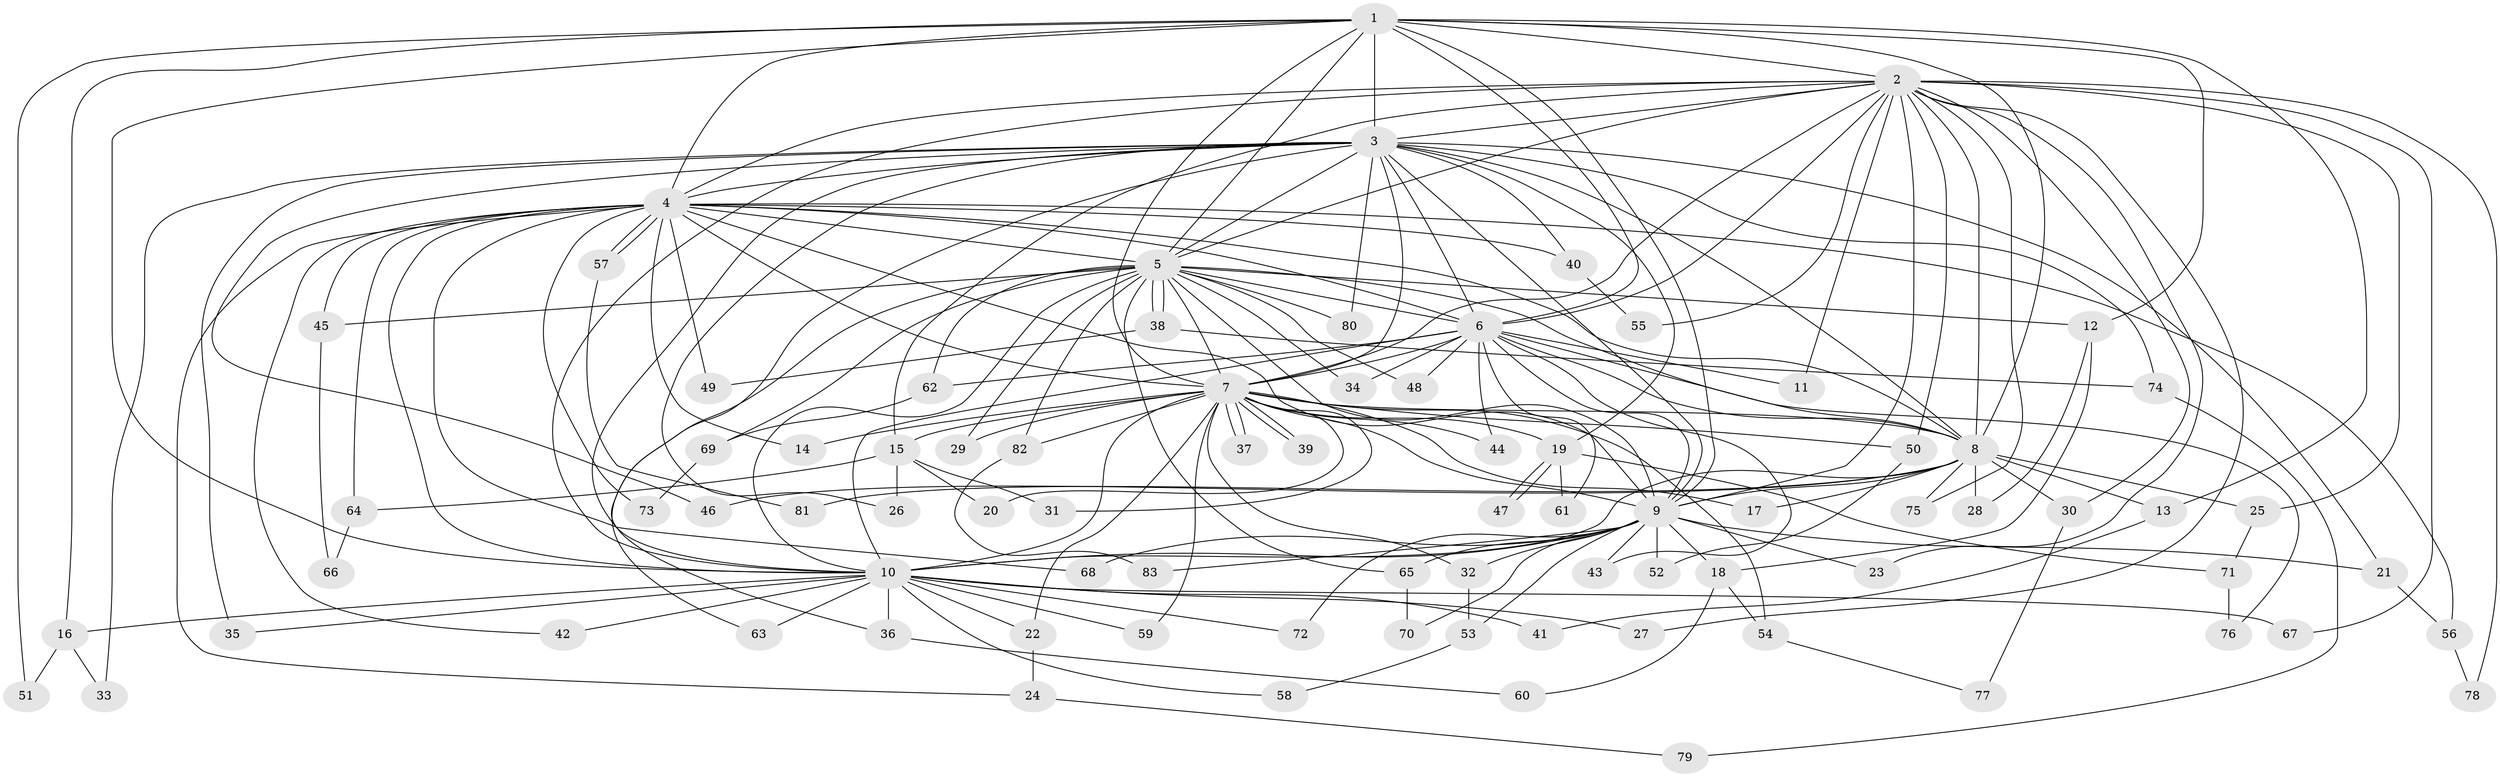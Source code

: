 // coarse degree distribution, {8: 0.04878048780487805, 31: 0.024390243902439025, 11: 0.024390243902439025, 18: 0.024390243902439025, 4: 0.07317073170731707, 2: 0.4878048780487805, 1: 0.14634146341463414, 3: 0.14634146341463414, 6: 0.024390243902439025}
// Generated by graph-tools (version 1.1) at 2025/17/03/04/25 18:17:18]
// undirected, 83 vertices, 191 edges
graph export_dot {
graph [start="1"]
  node [color=gray90,style=filled];
  1;
  2;
  3;
  4;
  5;
  6;
  7;
  8;
  9;
  10;
  11;
  12;
  13;
  14;
  15;
  16;
  17;
  18;
  19;
  20;
  21;
  22;
  23;
  24;
  25;
  26;
  27;
  28;
  29;
  30;
  31;
  32;
  33;
  34;
  35;
  36;
  37;
  38;
  39;
  40;
  41;
  42;
  43;
  44;
  45;
  46;
  47;
  48;
  49;
  50;
  51;
  52;
  53;
  54;
  55;
  56;
  57;
  58;
  59;
  60;
  61;
  62;
  63;
  64;
  65;
  66;
  67;
  68;
  69;
  70;
  71;
  72;
  73;
  74;
  75;
  76;
  77;
  78;
  79;
  80;
  81;
  82;
  83;
  1 -- 2;
  1 -- 3;
  1 -- 4;
  1 -- 5;
  1 -- 6;
  1 -- 7;
  1 -- 8;
  1 -- 9;
  1 -- 10;
  1 -- 12;
  1 -- 13;
  1 -- 16;
  1 -- 51;
  2 -- 3;
  2 -- 4;
  2 -- 5;
  2 -- 6;
  2 -- 7;
  2 -- 8;
  2 -- 9;
  2 -- 10;
  2 -- 11;
  2 -- 15;
  2 -- 23;
  2 -- 25;
  2 -- 27;
  2 -- 30;
  2 -- 50;
  2 -- 55;
  2 -- 67;
  2 -- 75;
  2 -- 78;
  3 -- 4;
  3 -- 5;
  3 -- 6;
  3 -- 7;
  3 -- 8;
  3 -- 9;
  3 -- 10;
  3 -- 19;
  3 -- 21;
  3 -- 26;
  3 -- 33;
  3 -- 35;
  3 -- 36;
  3 -- 40;
  3 -- 46;
  3 -- 74;
  3 -- 80;
  4 -- 5;
  4 -- 6;
  4 -- 7;
  4 -- 8;
  4 -- 9;
  4 -- 10;
  4 -- 14;
  4 -- 24;
  4 -- 40;
  4 -- 42;
  4 -- 45;
  4 -- 49;
  4 -- 56;
  4 -- 57;
  4 -- 57;
  4 -- 64;
  4 -- 68;
  4 -- 73;
  5 -- 6;
  5 -- 7;
  5 -- 8;
  5 -- 9;
  5 -- 10;
  5 -- 12;
  5 -- 29;
  5 -- 34;
  5 -- 38;
  5 -- 38;
  5 -- 45;
  5 -- 48;
  5 -- 62;
  5 -- 63;
  5 -- 65;
  5 -- 69;
  5 -- 80;
  5 -- 82;
  6 -- 7;
  6 -- 8;
  6 -- 9;
  6 -- 10;
  6 -- 11;
  6 -- 34;
  6 -- 43;
  6 -- 44;
  6 -- 48;
  6 -- 61;
  6 -- 62;
  6 -- 76;
  7 -- 8;
  7 -- 9;
  7 -- 10;
  7 -- 14;
  7 -- 15;
  7 -- 17;
  7 -- 19;
  7 -- 20;
  7 -- 22;
  7 -- 29;
  7 -- 31;
  7 -- 32;
  7 -- 37;
  7 -- 37;
  7 -- 39;
  7 -- 39;
  7 -- 44;
  7 -- 50;
  7 -- 54;
  7 -- 59;
  7 -- 82;
  8 -- 9;
  8 -- 10;
  8 -- 13;
  8 -- 17;
  8 -- 25;
  8 -- 28;
  8 -- 30;
  8 -- 46;
  8 -- 75;
  8 -- 81;
  9 -- 10;
  9 -- 18;
  9 -- 21;
  9 -- 23;
  9 -- 32;
  9 -- 43;
  9 -- 52;
  9 -- 53;
  9 -- 65;
  9 -- 68;
  9 -- 70;
  9 -- 72;
  9 -- 83;
  10 -- 16;
  10 -- 22;
  10 -- 27;
  10 -- 35;
  10 -- 36;
  10 -- 41;
  10 -- 42;
  10 -- 58;
  10 -- 59;
  10 -- 63;
  10 -- 67;
  10 -- 72;
  12 -- 18;
  12 -- 28;
  13 -- 41;
  15 -- 20;
  15 -- 26;
  15 -- 31;
  15 -- 64;
  16 -- 33;
  16 -- 51;
  18 -- 54;
  18 -- 60;
  19 -- 47;
  19 -- 47;
  19 -- 61;
  19 -- 71;
  21 -- 56;
  22 -- 24;
  24 -- 79;
  25 -- 71;
  30 -- 77;
  32 -- 53;
  36 -- 60;
  38 -- 49;
  38 -- 74;
  40 -- 55;
  45 -- 66;
  50 -- 52;
  53 -- 58;
  54 -- 77;
  56 -- 78;
  57 -- 81;
  62 -- 69;
  64 -- 66;
  65 -- 70;
  69 -- 73;
  71 -- 76;
  74 -- 79;
  82 -- 83;
}
